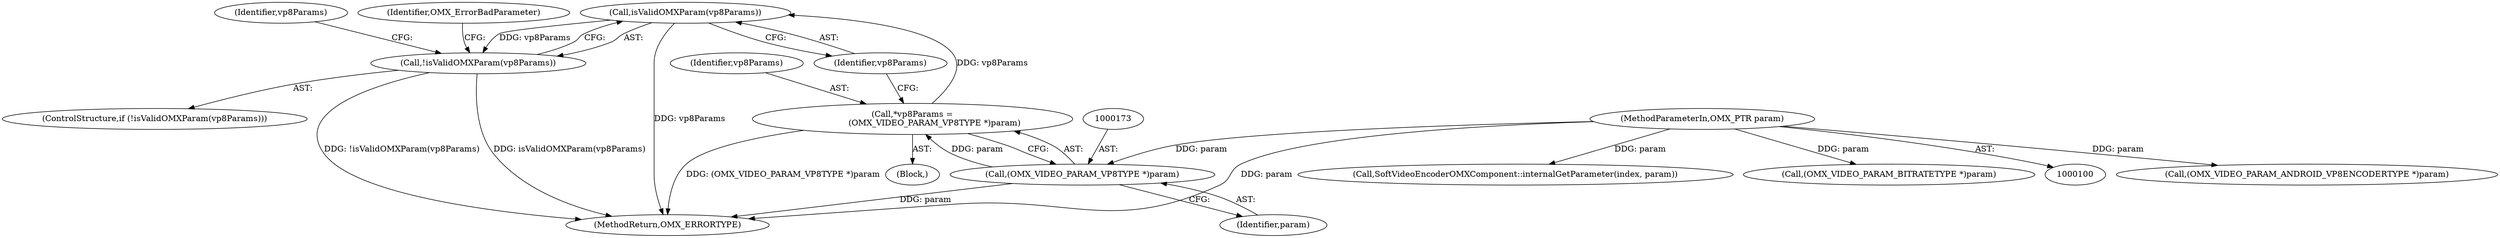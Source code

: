 digraph "0_Android_295c883fe3105b19bcd0f9e07d54c6b589fc5bff_27@pointer" {
"1000177" [label="(Call,isValidOMXParam(vp8Params))"];
"1000170" [label="(Call,*vp8Params =\n                 (OMX_VIDEO_PARAM_VP8TYPE *)param)"];
"1000172" [label="(Call,(OMX_VIDEO_PARAM_VP8TYPE *)param)"];
"1000102" [label="(MethodParameterIn,OMX_PTR param)"];
"1000176" [label="(Call,!isValidOMXParam(vp8Params))"];
"1000185" [label="(Identifier,vp8Params)"];
"1000176" [label="(Call,!isValidOMXParam(vp8Params))"];
"1000177" [label="(Call,isValidOMXParam(vp8Params))"];
"1000218" [label="(Call,(OMX_VIDEO_PARAM_ANDROID_VP8ENCODERTYPE *)param)"];
"1000174" [label="(Identifier,param)"];
"1000273" [label="(Call,SoftVideoEncoderOMXComponent::internalGetParameter(index, param))"];
"1000170" [label="(Call,*vp8Params =\n                 (OMX_VIDEO_PARAM_VP8TYPE *)param)"];
"1000102" [label="(MethodParameterIn,OMX_PTR param)"];
"1000276" [label="(MethodReturn,OMX_ERRORTYPE)"];
"1000116" [label="(Call,(OMX_VIDEO_PARAM_BITRATETYPE *)param)"];
"1000178" [label="(Identifier,vp8Params)"];
"1000168" [label="(Block,)"];
"1000172" [label="(Call,(OMX_VIDEO_PARAM_VP8TYPE *)param)"];
"1000171" [label="(Identifier,vp8Params)"];
"1000181" [label="(Identifier,OMX_ErrorBadParameter)"];
"1000175" [label="(ControlStructure,if (!isValidOMXParam(vp8Params)))"];
"1000177" -> "1000176"  [label="AST: "];
"1000177" -> "1000178"  [label="CFG: "];
"1000178" -> "1000177"  [label="AST: "];
"1000176" -> "1000177"  [label="CFG: "];
"1000177" -> "1000276"  [label="DDG: vp8Params"];
"1000177" -> "1000176"  [label="DDG: vp8Params"];
"1000170" -> "1000177"  [label="DDG: vp8Params"];
"1000170" -> "1000168"  [label="AST: "];
"1000170" -> "1000172"  [label="CFG: "];
"1000171" -> "1000170"  [label="AST: "];
"1000172" -> "1000170"  [label="AST: "];
"1000178" -> "1000170"  [label="CFG: "];
"1000170" -> "1000276"  [label="DDG: (OMX_VIDEO_PARAM_VP8TYPE *)param"];
"1000172" -> "1000170"  [label="DDG: param"];
"1000172" -> "1000174"  [label="CFG: "];
"1000173" -> "1000172"  [label="AST: "];
"1000174" -> "1000172"  [label="AST: "];
"1000172" -> "1000276"  [label="DDG: param"];
"1000102" -> "1000172"  [label="DDG: param"];
"1000102" -> "1000100"  [label="AST: "];
"1000102" -> "1000276"  [label="DDG: param"];
"1000102" -> "1000116"  [label="DDG: param"];
"1000102" -> "1000218"  [label="DDG: param"];
"1000102" -> "1000273"  [label="DDG: param"];
"1000176" -> "1000175"  [label="AST: "];
"1000181" -> "1000176"  [label="CFG: "];
"1000185" -> "1000176"  [label="CFG: "];
"1000176" -> "1000276"  [label="DDG: !isValidOMXParam(vp8Params)"];
"1000176" -> "1000276"  [label="DDG: isValidOMXParam(vp8Params)"];
}

